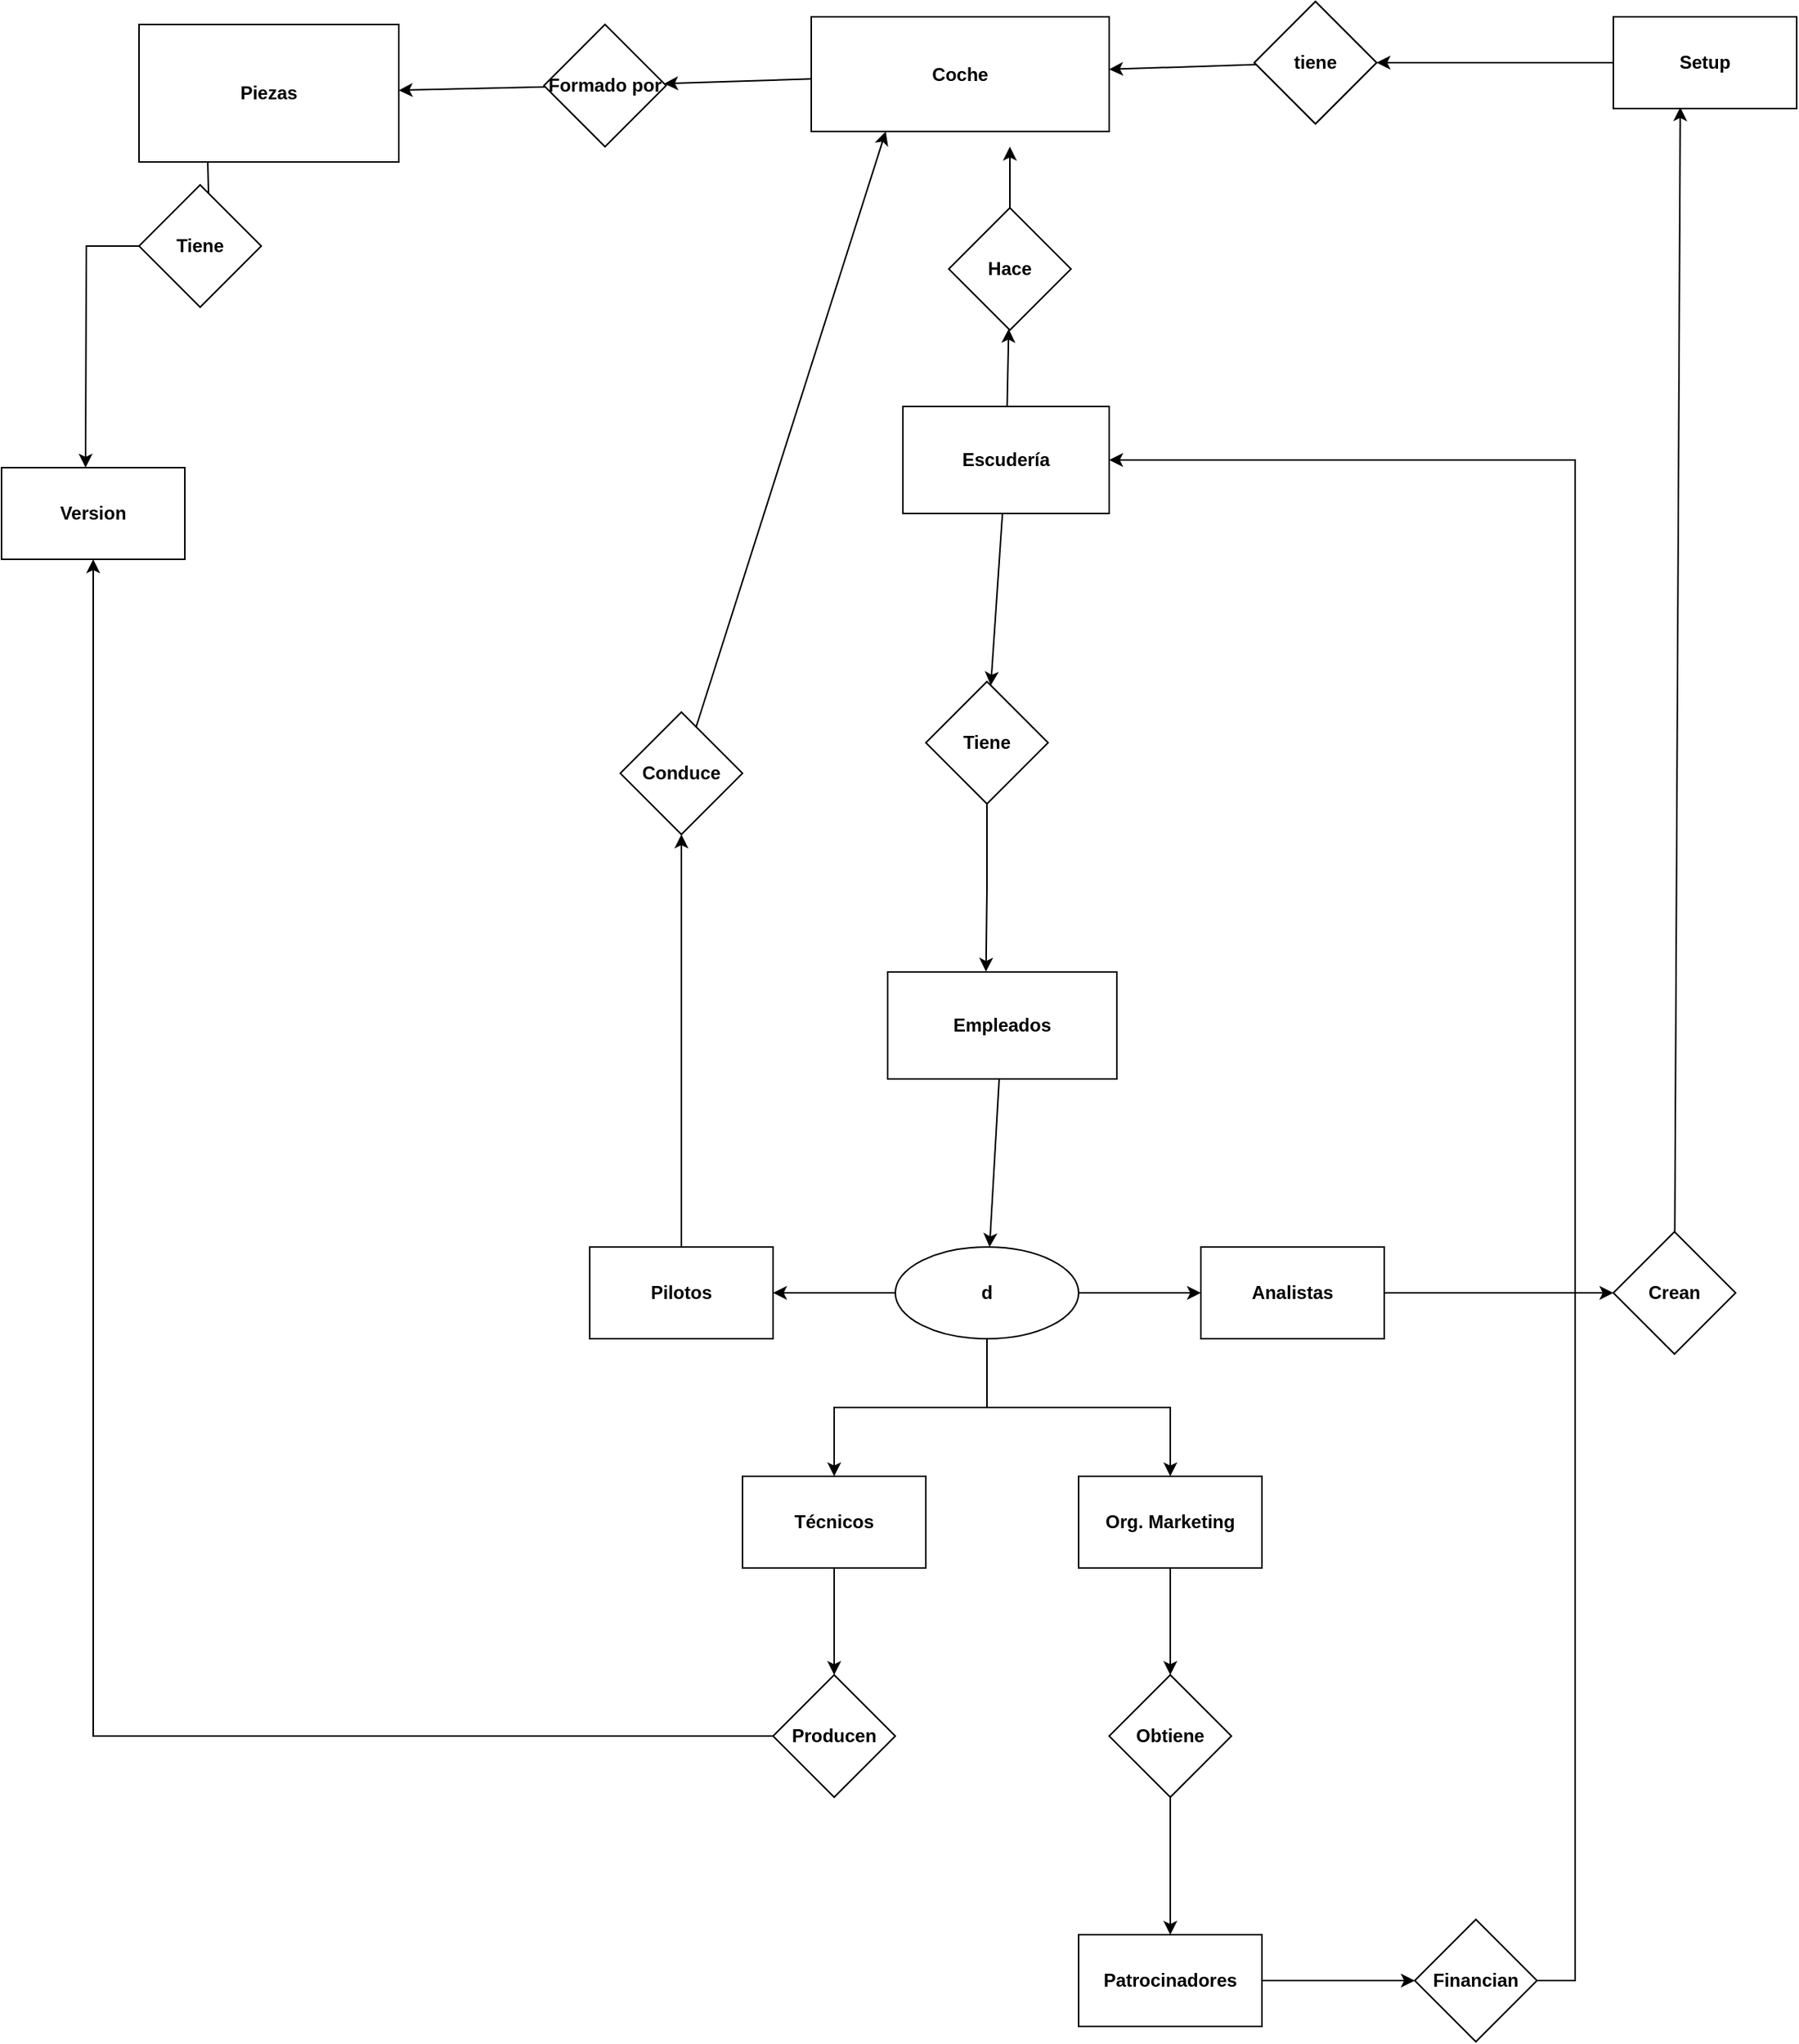 <mxfile version="20.4.0" type="github">
  <diagram id="R2lEEEUBdFMjLlhIrx00" name="Page-1">
    <mxGraphModel dx="341" dy="602" grid="1" gridSize="10" guides="1" tooltips="1" connect="1" arrows="1" fold="1" page="1" pageScale="1" pageWidth="850" pageHeight="1100" math="0" shadow="0" extFonts="Permanent Marker^https://fonts.googleapis.com/css?family=Permanent+Marker">
      <root>
        <mxCell id="0" />
        <mxCell id="1" parent="0" />
        <mxCell id="Vuo2y7uPP6f6gRKVwkSL-5" value="" style="edgeStyle=orthogonalEdgeStyle;rounded=0;orthogonalLoop=1;jettySize=auto;html=1;" parent="1" target="Vuo2y7uPP6f6gRKVwkSL-4" edge="1">
          <mxGeometry relative="1" as="geometry">
            <mxPoint x="315" y="220" as="sourcePoint" />
          </mxGeometry>
        </mxCell>
        <mxCell id="Vuo2y7uPP6f6gRKVwkSL-100" value="" style="edgeStyle=none;rounded=0;orthogonalLoop=1;jettySize=auto;html=1;strokeColor=default;" parent="1" source="Vuo2y7uPP6f6gRKVwkSL-1" target="Vuo2y7uPP6f6gRKVwkSL-67" edge="1">
          <mxGeometry relative="1" as="geometry" />
        </mxCell>
        <mxCell id="Vuo2y7uPP6f6gRKVwkSL-1" value="Formado por" style="rhombus;whiteSpace=wrap;html=1;startSize=30;fontStyle=1;" parent="1" vertex="1">
          <mxGeometry x="535" y="130" width="80" height="80" as="geometry" />
        </mxCell>
        <mxCell id="Vuo2y7uPP6f6gRKVwkSL-6" value="" style="edgeStyle=orthogonalEdgeStyle;rounded=0;orthogonalLoop=1;jettySize=auto;html=1;entryX=0.5;entryY=0;entryDx=0;entryDy=0;" parent="1" source="Vuo2y7uPP6f6gRKVwkSL-4" edge="1">
          <mxGeometry relative="1" as="geometry">
            <mxPoint x="235" y="420" as="targetPoint" />
          </mxGeometry>
        </mxCell>
        <mxCell id="Vuo2y7uPP6f6gRKVwkSL-4" value="Tiene" style="rhombus;whiteSpace=wrap;html=1;startSize=30;fontStyle=1;" parent="1" vertex="1">
          <mxGeometry x="270" y="235" width="80" height="80" as="geometry" />
        </mxCell>
        <mxCell id="Vuo2y7uPP6f6gRKVwkSL-24" value="Conduce" style="rhombus;whiteSpace=wrap;html=1;startSize=30;fontStyle=1;" parent="1" vertex="1">
          <mxGeometry x="1000" y="115" width="80" height="80" as="geometry" />
        </mxCell>
        <mxCell id="Vuo2y7uPP6f6gRKVwkSL-40" value="" style="edgeStyle=orthogonalEdgeStyle;rounded=0;orthogonalLoop=1;jettySize=auto;html=1;" parent="1" source="Vuo2y7uPP6f6gRKVwkSL-38" edge="1">
          <mxGeometry relative="1" as="geometry">
            <mxPoint x="840" y="210" as="targetPoint" />
          </mxGeometry>
        </mxCell>
        <mxCell id="Vuo2y7uPP6f6gRKVwkSL-38" value="Hace" style="rhombus;whiteSpace=wrap;html=1;startSize=30;fontStyle=1;" parent="1" vertex="1">
          <mxGeometry x="800" y="250" width="80" height="80" as="geometry" />
        </mxCell>
        <mxCell id="Vuo2y7uPP6f6gRKVwkSL-44" value="" style="edgeStyle=orthogonalEdgeStyle;rounded=0;orthogonalLoop=1;jettySize=auto;html=1;entryX=0.429;entryY=-0.003;entryDx=0;entryDy=0;entryPerimeter=0;" parent="1" source="Vuo2y7uPP6f6gRKVwkSL-41" target="Vuo2y7uPP6f6gRKVwkSL-79" edge="1">
          <mxGeometry relative="1" as="geometry">
            <mxPoint x="825" y="730" as="targetPoint" />
          </mxGeometry>
        </mxCell>
        <mxCell id="Vuo2y7uPP6f6gRKVwkSL-41" value="Tiene" style="rhombus;whiteSpace=wrap;html=1;startSize=30;fontStyle=1;" parent="1" vertex="1">
          <mxGeometry x="785" y="560" width="80" height="80" as="geometry" />
        </mxCell>
        <mxCell id="Vuo2y7uPP6f6gRKVwkSL-55" value="" style="edgeStyle=orthogonalEdgeStyle;rounded=0;orthogonalLoop=1;jettySize=auto;html=1;" parent="1" source="Vuo2y7uPP6f6gRKVwkSL-52" target="Vuo2y7uPP6f6gRKVwkSL-54" edge="1">
          <mxGeometry relative="1" as="geometry" />
        </mxCell>
        <mxCell id="Vuo2y7uPP6f6gRKVwkSL-57" value="" style="edgeStyle=orthogonalEdgeStyle;rounded=0;orthogonalLoop=1;jettySize=auto;html=1;" parent="1" source="Vuo2y7uPP6f6gRKVwkSL-52" target="Vuo2y7uPP6f6gRKVwkSL-56" edge="1">
          <mxGeometry relative="1" as="geometry" />
        </mxCell>
        <mxCell id="Vuo2y7uPP6f6gRKVwkSL-59" value="" style="edgeStyle=orthogonalEdgeStyle;rounded=0;orthogonalLoop=1;jettySize=auto;html=1;" parent="1" source="Vuo2y7uPP6f6gRKVwkSL-52" target="Vuo2y7uPP6f6gRKVwkSL-58" edge="1">
          <mxGeometry relative="1" as="geometry" />
        </mxCell>
        <mxCell id="Vuo2y7uPP6f6gRKVwkSL-61" value="" style="edgeStyle=orthogonalEdgeStyle;rounded=0;orthogonalLoop=1;jettySize=auto;html=1;" parent="1" source="Vuo2y7uPP6f6gRKVwkSL-52" target="Vuo2y7uPP6f6gRKVwkSL-60" edge="1">
          <mxGeometry relative="1" as="geometry" />
        </mxCell>
        <mxCell id="Vuo2y7uPP6f6gRKVwkSL-52" value="d" style="ellipse;whiteSpace=wrap;html=1;startSize=30;fontStyle=1;" parent="1" vertex="1">
          <mxGeometry x="765" y="930" width="120" height="60" as="geometry" />
        </mxCell>
        <mxCell id="Vuo2y7uPP6f6gRKVwkSL-93" value="" style="edgeStyle=none;rounded=0;orthogonalLoop=1;jettySize=auto;html=1;strokeColor=default;" parent="1" source="Vuo2y7uPP6f6gRKVwkSL-54" target="Vuo2y7uPP6f6gRKVwkSL-92" edge="1">
          <mxGeometry relative="1" as="geometry" />
        </mxCell>
        <mxCell id="Vuo2y7uPP6f6gRKVwkSL-54" value="Pilotos" style="whiteSpace=wrap;html=1;startSize=30;fontStyle=1;" parent="1" vertex="1">
          <mxGeometry x="565" y="930" width="120" height="60" as="geometry" />
        </mxCell>
        <mxCell id="Vuo2y7uPP6f6gRKVwkSL-97" value="" style="edgeStyle=none;rounded=0;orthogonalLoop=1;jettySize=auto;html=1;strokeColor=default;" parent="1" source="Vuo2y7uPP6f6gRKVwkSL-56" target="Vuo2y7uPP6f6gRKVwkSL-96" edge="1">
          <mxGeometry relative="1" as="geometry" />
        </mxCell>
        <mxCell id="Vuo2y7uPP6f6gRKVwkSL-56" value="Analistas" style="whiteSpace=wrap;html=1;startSize=30;fontStyle=1;" parent="1" vertex="1">
          <mxGeometry x="965" y="930" width="120" height="60" as="geometry" />
        </mxCell>
        <mxCell id="Vuo2y7uPP6f6gRKVwkSL-63" value="" style="edgeStyle=orthogonalEdgeStyle;rounded=0;orthogonalLoop=1;jettySize=auto;html=1;" parent="1" source="Vuo2y7uPP6f6gRKVwkSL-58" target="Vuo2y7uPP6f6gRKVwkSL-62" edge="1">
          <mxGeometry relative="1" as="geometry" />
        </mxCell>
        <mxCell id="Vuo2y7uPP6f6gRKVwkSL-58" value="Técnicos" style="whiteSpace=wrap;html=1;startSize=30;fontStyle=1;" parent="1" vertex="1">
          <mxGeometry x="665" y="1080" width="120" height="60" as="geometry" />
        </mxCell>
        <mxCell id="Vuo2y7uPP6f6gRKVwkSL-81" value="" style="edgeStyle=orthogonalEdgeStyle;rounded=0;orthogonalLoop=1;jettySize=auto;html=1;" parent="1" source="Vuo2y7uPP6f6gRKVwkSL-60" target="Vuo2y7uPP6f6gRKVwkSL-80" edge="1">
          <mxGeometry relative="1" as="geometry" />
        </mxCell>
        <mxCell id="Vuo2y7uPP6f6gRKVwkSL-60" value="Org. Marketing" style="whiteSpace=wrap;html=1;startSize=30;fontStyle=1;" parent="1" vertex="1">
          <mxGeometry x="885" y="1080" width="120" height="60" as="geometry" />
        </mxCell>
        <mxCell id="Vuo2y7uPP6f6gRKVwkSL-65" value="" style="edgeStyle=orthogonalEdgeStyle;rounded=0;orthogonalLoop=1;jettySize=auto;html=1;entryX=0.5;entryY=1;entryDx=0;entryDy=0;" parent="1" source="Vuo2y7uPP6f6gRKVwkSL-62" target="Vuo2y7uPP6f6gRKVwkSL-66" edge="1">
          <mxGeometry relative="1" as="geometry">
            <mxPoint x="220" y="490" as="targetPoint" />
          </mxGeometry>
        </mxCell>
        <mxCell id="Vuo2y7uPP6f6gRKVwkSL-62" value="Producen" style="rhombus;whiteSpace=wrap;html=1;startSize=30;fontStyle=1;" parent="1" vertex="1">
          <mxGeometry x="685" y="1210" width="80" height="80" as="geometry" />
        </mxCell>
        <mxCell id="Vuo2y7uPP6f6gRKVwkSL-66" value="&lt;b&gt;Version&lt;/b&gt;" style="rounded=0;whiteSpace=wrap;html=1;" parent="1" vertex="1">
          <mxGeometry x="180" y="420" width="120" height="60" as="geometry" />
        </mxCell>
        <mxCell id="Vuo2y7uPP6f6gRKVwkSL-67" value="&lt;b&gt;Piezas&lt;/b&gt;" style="rounded=0;whiteSpace=wrap;html=1;" parent="1" vertex="1">
          <mxGeometry x="270" y="130" width="170" height="90" as="geometry" />
        </mxCell>
        <mxCell id="Vuo2y7uPP6f6gRKVwkSL-101" value="" style="edgeStyle=none;rounded=0;orthogonalLoop=1;jettySize=auto;html=1;strokeColor=default;" parent="1" source="Vuo2y7uPP6f6gRKVwkSL-68" target="Vuo2y7uPP6f6gRKVwkSL-1" edge="1">
          <mxGeometry relative="1" as="geometry" />
        </mxCell>
        <mxCell id="Vuo2y7uPP6f6gRKVwkSL-68" value="&lt;b&gt;Coche&lt;/b&gt;" style="rounded=0;whiteSpace=wrap;html=1;" parent="1" vertex="1">
          <mxGeometry x="710" y="125" width="195" height="75" as="geometry" />
        </mxCell>
        <mxCell id="Vuo2y7uPP6f6gRKVwkSL-77" value="" style="rounded=0;orthogonalLoop=1;jettySize=auto;html=1;strokeColor=default;" parent="1" source="Vuo2y7uPP6f6gRKVwkSL-75" target="Vuo2y7uPP6f6gRKVwkSL-76" edge="1">
          <mxGeometry relative="1" as="geometry" />
        </mxCell>
        <mxCell id="Vuo2y7uPP6f6gRKVwkSL-75" value="&lt;b&gt;Setup&lt;/b&gt;" style="rounded=0;whiteSpace=wrap;html=1;" parent="1" vertex="1">
          <mxGeometry x="1235" y="125" width="120" height="60" as="geometry" />
        </mxCell>
        <mxCell id="Vuo2y7uPP6f6gRKVwkSL-102" value="" style="edgeStyle=none;rounded=0;orthogonalLoop=1;jettySize=auto;html=1;strokeColor=default;" parent="1" source="Vuo2y7uPP6f6gRKVwkSL-76" target="Vuo2y7uPP6f6gRKVwkSL-68" edge="1">
          <mxGeometry relative="1" as="geometry" />
        </mxCell>
        <mxCell id="Vuo2y7uPP6f6gRKVwkSL-76" value="&lt;b&gt;tiene&lt;/b&gt;" style="rhombus;whiteSpace=wrap;html=1;rounded=0;" parent="1" vertex="1">
          <mxGeometry x="1000" y="115" width="80" height="80" as="geometry" />
        </mxCell>
        <mxCell id="Vuo2y7uPP6f6gRKVwkSL-103" value="" style="edgeStyle=none;rounded=0;orthogonalLoop=1;jettySize=auto;html=1;strokeColor=default;" parent="1" source="Vuo2y7uPP6f6gRKVwkSL-78" target="Vuo2y7uPP6f6gRKVwkSL-38" edge="1">
          <mxGeometry relative="1" as="geometry" />
        </mxCell>
        <mxCell id="Vuo2y7uPP6f6gRKVwkSL-104" value="" style="edgeStyle=none;rounded=0;orthogonalLoop=1;jettySize=auto;html=1;strokeColor=default;" parent="1" source="Vuo2y7uPP6f6gRKVwkSL-78" target="Vuo2y7uPP6f6gRKVwkSL-41" edge="1">
          <mxGeometry relative="1" as="geometry" />
        </mxCell>
        <mxCell id="Vuo2y7uPP6f6gRKVwkSL-78" value="&lt;b&gt;Escudería&lt;/b&gt;" style="rounded=0;whiteSpace=wrap;html=1;" parent="1" vertex="1">
          <mxGeometry x="770" y="380" width="135" height="70" as="geometry" />
        </mxCell>
        <mxCell id="Vuo2y7uPP6f6gRKVwkSL-105" value="" style="edgeStyle=none;rounded=0;orthogonalLoop=1;jettySize=auto;html=1;strokeColor=default;" parent="1" source="Vuo2y7uPP6f6gRKVwkSL-79" target="Vuo2y7uPP6f6gRKVwkSL-52" edge="1">
          <mxGeometry relative="1" as="geometry" />
        </mxCell>
        <mxCell id="Vuo2y7uPP6f6gRKVwkSL-79" value="&lt;b&gt;Empleados&lt;/b&gt;" style="rounded=0;whiteSpace=wrap;html=1;" parent="1" vertex="1">
          <mxGeometry x="760" y="750" width="150" height="70" as="geometry" />
        </mxCell>
        <mxCell id="Vuo2y7uPP6f6gRKVwkSL-83" value="" style="edgeStyle=orthogonalEdgeStyle;rounded=0;orthogonalLoop=1;jettySize=auto;html=1;" parent="1" source="Vuo2y7uPP6f6gRKVwkSL-80" target="Vuo2y7uPP6f6gRKVwkSL-82" edge="1">
          <mxGeometry relative="1" as="geometry" />
        </mxCell>
        <mxCell id="Vuo2y7uPP6f6gRKVwkSL-80" value="Obtiene" style="rhombus;whiteSpace=wrap;html=1;startSize=30;fontStyle=1;" parent="1" vertex="1">
          <mxGeometry x="905" y="1210" width="80" height="80" as="geometry" />
        </mxCell>
        <mxCell id="Vuo2y7uPP6f6gRKVwkSL-88" value="" style="edgeStyle=orthogonalEdgeStyle;rounded=0;orthogonalLoop=1;jettySize=auto;html=1;" parent="1" source="Vuo2y7uPP6f6gRKVwkSL-82" target="Vuo2y7uPP6f6gRKVwkSL-87" edge="1">
          <mxGeometry relative="1" as="geometry" />
        </mxCell>
        <mxCell id="Vuo2y7uPP6f6gRKVwkSL-82" value="Patrocinadores" style="whiteSpace=wrap;html=1;startSize=30;fontStyle=1;" parent="1" vertex="1">
          <mxGeometry x="885" y="1380" width="120" height="60" as="geometry" />
        </mxCell>
        <mxCell id="Vuo2y7uPP6f6gRKVwkSL-90" value="" style="edgeStyle=orthogonalEdgeStyle;rounded=0;orthogonalLoop=1;jettySize=auto;html=1;entryX=1;entryY=0.5;entryDx=0;entryDy=0;" parent="1" source="Vuo2y7uPP6f6gRKVwkSL-87" target="Vuo2y7uPP6f6gRKVwkSL-78" edge="1">
          <mxGeometry relative="1" as="geometry">
            <mxPoint x="1240" y="400" as="targetPoint" />
            <Array as="points">
              <mxPoint x="1210" y="1410" />
              <mxPoint x="1210" y="415" />
            </Array>
          </mxGeometry>
        </mxCell>
        <mxCell id="Vuo2y7uPP6f6gRKVwkSL-87" value="Financian" style="rhombus;whiteSpace=wrap;html=1;startSize=30;fontStyle=1;" parent="1" vertex="1">
          <mxGeometry x="1105" y="1370" width="80" height="80" as="geometry" />
        </mxCell>
        <mxCell id="Vuo2y7uPP6f6gRKVwkSL-95" value="" style="edgeStyle=none;rounded=0;orthogonalLoop=1;jettySize=auto;html=1;strokeColor=default;entryX=0.25;entryY=1;entryDx=0;entryDy=0;" parent="1" source="Vuo2y7uPP6f6gRKVwkSL-92" target="Vuo2y7uPP6f6gRKVwkSL-68" edge="1">
          <mxGeometry relative="1" as="geometry">
            <mxPoint x="640" y="240" as="targetPoint" />
          </mxGeometry>
        </mxCell>
        <mxCell id="Vuo2y7uPP6f6gRKVwkSL-92" value="Conduce" style="rhombus;whiteSpace=wrap;html=1;startSize=30;fontStyle=1;" parent="1" vertex="1">
          <mxGeometry x="585" y="580" width="80" height="80" as="geometry" />
        </mxCell>
        <mxCell id="Vuo2y7uPP6f6gRKVwkSL-99" value="" style="edgeStyle=none;rounded=0;orthogonalLoop=1;jettySize=auto;html=1;strokeColor=default;entryX=0.365;entryY=0.987;entryDx=0;entryDy=0;entryPerimeter=0;" parent="1" source="Vuo2y7uPP6f6gRKVwkSL-96" target="Vuo2y7uPP6f6gRKVwkSL-75" edge="1">
          <mxGeometry relative="1" as="geometry">
            <mxPoint x="1275" y="400" as="targetPoint" />
          </mxGeometry>
        </mxCell>
        <mxCell id="Vuo2y7uPP6f6gRKVwkSL-96" value="Crean" style="rhombus;whiteSpace=wrap;html=1;startSize=30;fontStyle=1;" parent="1" vertex="1">
          <mxGeometry x="1235" y="920" width="80" height="80" as="geometry" />
        </mxCell>
      </root>
    </mxGraphModel>
  </diagram>
</mxfile>
